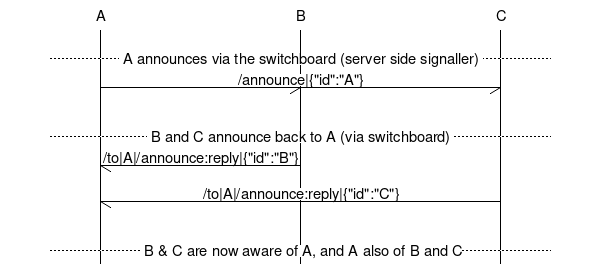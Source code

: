 msc {
  A, B, C;

  |||;

  --- [label=" A announces via the switchboard (server side signaller) "];
  A->* [label="/announce|{\"id\":\"A\"}"];

  |||;

  --- [label=" B and C announce back to A (via switchboard) "];
  B->A [label="/to|A|/announce:reply|{\"id\":\"B\"}"];
  C->A [label="/to|A|/announce:reply|{\"id\":\"C\"}"];

  |||;

  --- [label=" B & C are now aware of A, and A also of B and C" ];

}